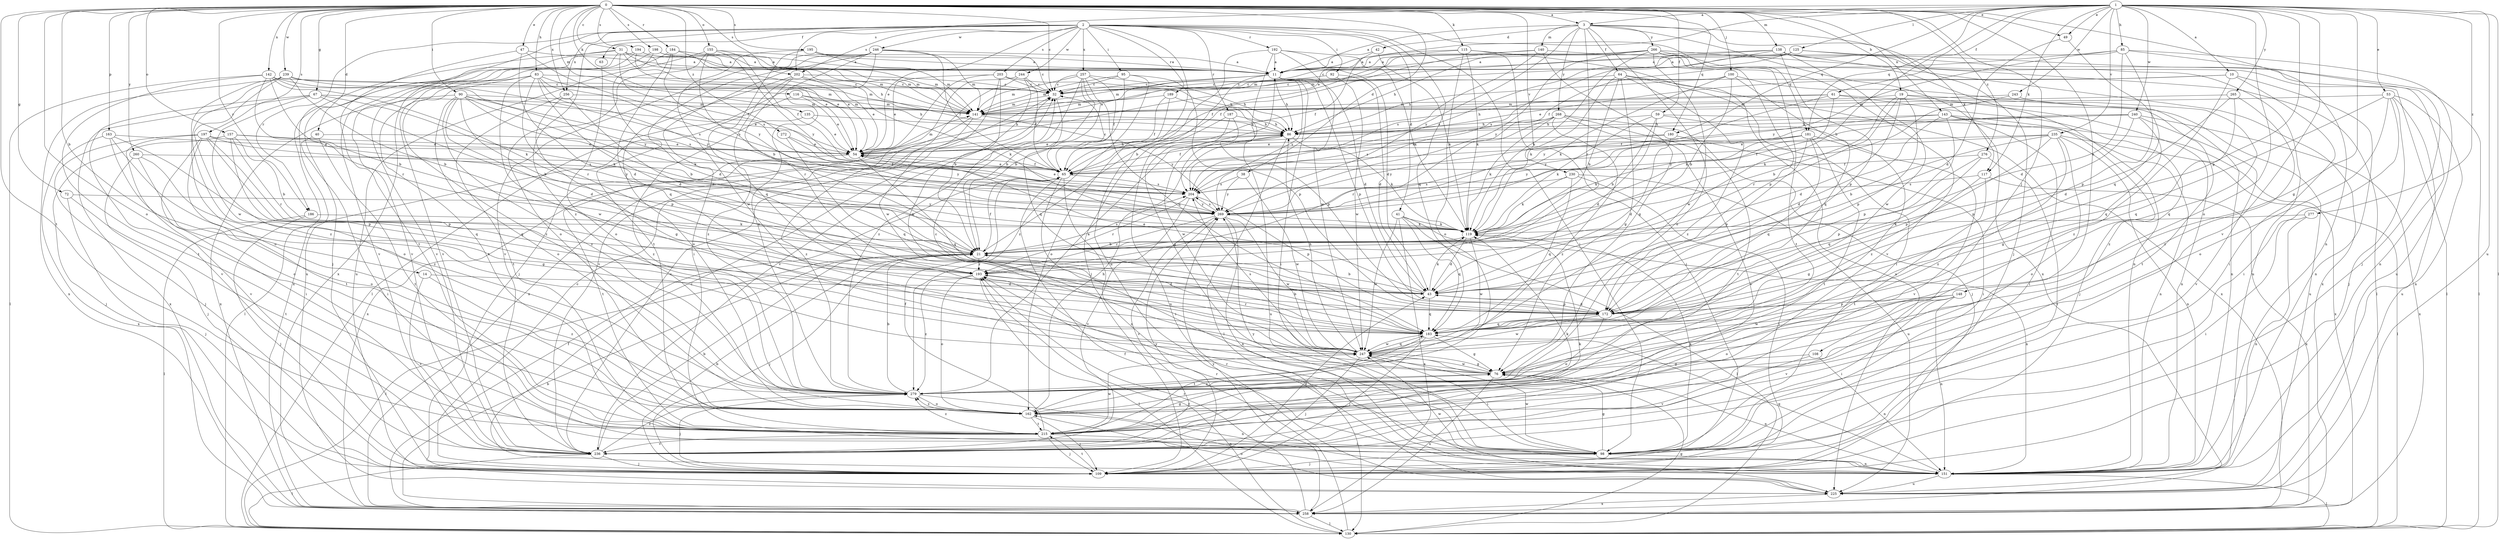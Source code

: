 strict digraph  {
0;
1;
2;
3;
10;
11;
14;
19;
21;
31;
32;
38;
40;
41;
42;
43;
47;
49;
53;
54;
59;
61;
63;
64;
65;
67;
72;
76;
83;
85;
86;
90;
92;
95;
98;
100;
108;
109;
115;
116;
117;
119;
125;
130;
135;
138;
140;
141;
142;
143;
148;
151;
155;
157;
162;
163;
172;
180;
181;
183;
184;
186;
187;
189;
192;
193;
194;
195;
197;
198;
202;
203;
204;
215;
225;
230;
235;
236;
239;
240;
243;
244;
246;
247;
256;
257;
258;
260;
265;
266;
268;
269;
272;
276;
277;
279;
0 -> 3  [label=a];
0 -> 14  [label=b];
0 -> 19  [label=b];
0 -> 31  [label=c];
0 -> 32  [label=c];
0 -> 38  [label=d];
0 -> 40  [label=d];
0 -> 47  [label=e];
0 -> 49  [label=e];
0 -> 59  [label=f];
0 -> 67  [label=g];
0 -> 72  [label=g];
0 -> 83  [label=h];
0 -> 90  [label=i];
0 -> 100  [label=j];
0 -> 108  [label=j];
0 -> 115  [label=k];
0 -> 116  [label=k];
0 -> 135  [label=m];
0 -> 138  [label=m];
0 -> 142  [label=n];
0 -> 143  [label=n];
0 -> 148  [label=n];
0 -> 151  [label=n];
0 -> 155  [label=o];
0 -> 157  [label=o];
0 -> 162  [label=o];
0 -> 163  [label=p];
0 -> 180  [label=q];
0 -> 184  [label=r];
0 -> 186  [label=r];
0 -> 194  [label=s];
0 -> 195  [label=s];
0 -> 197  [label=s];
0 -> 198  [label=s];
0 -> 202  [label=s];
0 -> 215  [label=t];
0 -> 230  [label=v];
0 -> 239  [label=w];
0 -> 256  [label=x];
0 -> 260  [label=y];
0 -> 272  [label=z];
0 -> 276  [label=z];
1 -> 3  [label=a];
1 -> 10  [label=a];
1 -> 21  [label=b];
1 -> 49  [label=e];
1 -> 53  [label=e];
1 -> 54  [label=e];
1 -> 61  [label=f];
1 -> 76  [label=g];
1 -> 85  [label=h];
1 -> 117  [label=k];
1 -> 125  [label=l];
1 -> 130  [label=l];
1 -> 162  [label=o];
1 -> 172  [label=p];
1 -> 180  [label=q];
1 -> 181  [label=q];
1 -> 202  [label=s];
1 -> 225  [label=u];
1 -> 235  [label=v];
1 -> 236  [label=v];
1 -> 240  [label=w];
1 -> 243  [label=w];
1 -> 265  [label=y];
1 -> 277  [label=z];
2 -> 41  [label=d];
2 -> 54  [label=e];
2 -> 63  [label=f];
2 -> 92  [label=i];
2 -> 95  [label=i];
2 -> 98  [label=i];
2 -> 181  [label=q];
2 -> 183  [label=q];
2 -> 186  [label=r];
2 -> 187  [label=r];
2 -> 189  [label=r];
2 -> 192  [label=r];
2 -> 202  [label=s];
2 -> 203  [label=s];
2 -> 225  [label=u];
2 -> 244  [label=w];
2 -> 246  [label=w];
2 -> 256  [label=x];
2 -> 257  [label=x];
2 -> 258  [label=x];
2 -> 279  [label=z];
3 -> 11  [label=a];
3 -> 42  [label=d];
3 -> 64  [label=f];
3 -> 109  [label=j];
3 -> 117  [label=k];
3 -> 140  [label=m];
3 -> 162  [label=o];
3 -> 193  [label=r];
3 -> 258  [label=x];
3 -> 266  [label=y];
3 -> 268  [label=y];
3 -> 269  [label=y];
10 -> 32  [label=c];
10 -> 54  [label=e];
10 -> 98  [label=i];
10 -> 151  [label=n];
10 -> 279  [label=z];
11 -> 32  [label=c];
11 -> 43  [label=d];
11 -> 86  [label=h];
11 -> 98  [label=i];
11 -> 109  [label=j];
11 -> 141  [label=m];
11 -> 172  [label=p];
11 -> 269  [label=y];
14 -> 43  [label=d];
14 -> 236  [label=v];
14 -> 279  [label=z];
19 -> 21  [label=b];
19 -> 43  [label=d];
19 -> 141  [label=m];
19 -> 151  [label=n];
19 -> 172  [label=p];
19 -> 193  [label=r];
19 -> 225  [label=u];
21 -> 65  [label=f];
21 -> 109  [label=j];
21 -> 130  [label=l];
21 -> 193  [label=r];
21 -> 204  [label=s];
31 -> 11  [label=a];
31 -> 54  [label=e];
31 -> 65  [label=f];
31 -> 86  [label=h];
31 -> 109  [label=j];
31 -> 141  [label=m];
31 -> 236  [label=v];
31 -> 258  [label=x];
32 -> 141  [label=m];
32 -> 183  [label=q];
38 -> 204  [label=s];
38 -> 247  [label=w];
38 -> 269  [label=y];
40 -> 54  [label=e];
40 -> 98  [label=i];
40 -> 215  [label=t];
41 -> 119  [label=k];
41 -> 130  [label=l];
41 -> 151  [label=n];
41 -> 183  [label=q];
41 -> 247  [label=w];
41 -> 258  [label=x];
42 -> 11  [label=a];
42 -> 65  [label=f];
42 -> 119  [label=k];
43 -> 21  [label=b];
43 -> 54  [label=e];
43 -> 119  [label=k];
43 -> 172  [label=p];
43 -> 183  [label=q];
47 -> 11  [label=a];
47 -> 43  [label=d];
47 -> 204  [label=s];
47 -> 215  [label=t];
49 -> 43  [label=d];
49 -> 183  [label=q];
53 -> 98  [label=i];
53 -> 109  [label=j];
53 -> 141  [label=m];
53 -> 151  [label=n];
53 -> 162  [label=o];
53 -> 183  [label=q];
53 -> 225  [label=u];
54 -> 65  [label=f];
54 -> 86  [label=h];
54 -> 141  [label=m];
54 -> 183  [label=q];
54 -> 215  [label=t];
59 -> 21  [label=b];
59 -> 43  [label=d];
59 -> 86  [label=h];
59 -> 119  [label=k];
59 -> 151  [label=n];
59 -> 279  [label=z];
61 -> 86  [label=h];
61 -> 119  [label=k];
61 -> 141  [label=m];
61 -> 215  [label=t];
61 -> 269  [label=y];
61 -> 279  [label=z];
63 -> 162  [label=o];
64 -> 21  [label=b];
64 -> 32  [label=c];
64 -> 76  [label=g];
64 -> 98  [label=i];
64 -> 119  [label=k];
64 -> 258  [label=x];
64 -> 279  [label=z];
65 -> 32  [label=c];
65 -> 54  [label=e];
65 -> 98  [label=i];
65 -> 151  [label=n];
65 -> 204  [label=s];
67 -> 21  [label=b];
67 -> 119  [label=k];
67 -> 141  [label=m];
67 -> 162  [label=o];
67 -> 236  [label=v];
67 -> 258  [label=x];
72 -> 109  [label=j];
72 -> 215  [label=t];
72 -> 269  [label=y];
76 -> 32  [label=c];
76 -> 151  [label=n];
76 -> 247  [label=w];
76 -> 258  [label=x];
76 -> 279  [label=z];
83 -> 32  [label=c];
83 -> 43  [label=d];
83 -> 141  [label=m];
83 -> 193  [label=r];
83 -> 204  [label=s];
83 -> 215  [label=t];
83 -> 247  [label=w];
83 -> 269  [label=y];
83 -> 279  [label=z];
85 -> 11  [label=a];
85 -> 43  [label=d];
85 -> 65  [label=f];
85 -> 109  [label=j];
85 -> 172  [label=p];
85 -> 225  [label=u];
85 -> 269  [label=y];
86 -> 54  [label=e];
86 -> 65  [label=f];
86 -> 119  [label=k];
86 -> 130  [label=l];
86 -> 225  [label=u];
90 -> 21  [label=b];
90 -> 43  [label=d];
90 -> 54  [label=e];
90 -> 119  [label=k];
90 -> 141  [label=m];
90 -> 162  [label=o];
90 -> 172  [label=p];
90 -> 204  [label=s];
90 -> 258  [label=x];
90 -> 279  [label=z];
92 -> 32  [label=c];
92 -> 43  [label=d];
92 -> 247  [label=w];
95 -> 21  [label=b];
95 -> 32  [label=c];
95 -> 141  [label=m];
95 -> 172  [label=p];
95 -> 279  [label=z];
98 -> 76  [label=g];
98 -> 109  [label=j];
98 -> 119  [label=k];
98 -> 151  [label=n];
98 -> 193  [label=r];
98 -> 247  [label=w];
98 -> 269  [label=y];
100 -> 21  [label=b];
100 -> 32  [label=c];
100 -> 86  [label=h];
100 -> 119  [label=k];
100 -> 151  [label=n];
100 -> 183  [label=q];
108 -> 76  [label=g];
108 -> 151  [label=n];
108 -> 236  [label=v];
109 -> 21  [label=b];
109 -> 32  [label=c];
109 -> 43  [label=d];
109 -> 215  [label=t];
109 -> 269  [label=y];
115 -> 11  [label=a];
115 -> 65  [label=f];
115 -> 109  [label=j];
115 -> 119  [label=k];
115 -> 162  [label=o];
115 -> 225  [label=u];
116 -> 54  [label=e];
116 -> 86  [label=h];
116 -> 130  [label=l];
116 -> 141  [label=m];
117 -> 76  [label=g];
117 -> 204  [label=s];
117 -> 215  [label=t];
117 -> 258  [label=x];
119 -> 21  [label=b];
119 -> 43  [label=d];
119 -> 247  [label=w];
125 -> 11  [label=a];
125 -> 32  [label=c];
125 -> 130  [label=l];
125 -> 141  [label=m];
125 -> 151  [label=n];
125 -> 204  [label=s];
130 -> 65  [label=f];
130 -> 76  [label=g];
130 -> 193  [label=r];
135 -> 54  [label=e];
135 -> 86  [label=h];
135 -> 279  [label=z];
138 -> 11  [label=a];
138 -> 130  [label=l];
138 -> 141  [label=m];
138 -> 172  [label=p];
138 -> 204  [label=s];
138 -> 225  [label=u];
138 -> 247  [label=w];
138 -> 258  [label=x];
140 -> 11  [label=a];
140 -> 65  [label=f];
140 -> 76  [label=g];
140 -> 204  [label=s];
140 -> 236  [label=v];
141 -> 86  [label=h];
141 -> 258  [label=x];
141 -> 269  [label=y];
141 -> 279  [label=z];
142 -> 21  [label=b];
142 -> 32  [label=c];
142 -> 119  [label=k];
142 -> 130  [label=l];
142 -> 141  [label=m];
142 -> 193  [label=r];
142 -> 215  [label=t];
142 -> 269  [label=y];
143 -> 43  [label=d];
143 -> 86  [label=h];
143 -> 98  [label=i];
143 -> 109  [label=j];
143 -> 172  [label=p];
143 -> 258  [label=x];
143 -> 269  [label=y];
148 -> 98  [label=i];
148 -> 151  [label=n];
148 -> 162  [label=o];
148 -> 172  [label=p];
148 -> 236  [label=v];
148 -> 247  [label=w];
151 -> 32  [label=c];
151 -> 130  [label=l];
151 -> 183  [label=q];
151 -> 193  [label=r];
151 -> 225  [label=u];
151 -> 247  [label=w];
155 -> 11  [label=a];
155 -> 21  [label=b];
155 -> 65  [label=f];
155 -> 162  [label=o];
155 -> 225  [label=u];
155 -> 269  [label=y];
157 -> 21  [label=b];
157 -> 54  [label=e];
157 -> 109  [label=j];
157 -> 183  [label=q];
157 -> 193  [label=r];
157 -> 269  [label=y];
162 -> 86  [label=h];
162 -> 109  [label=j];
162 -> 151  [label=n];
162 -> 215  [label=t];
162 -> 279  [label=z];
163 -> 54  [label=e];
163 -> 162  [label=o];
163 -> 172  [label=p];
163 -> 258  [label=x];
163 -> 279  [label=z];
172 -> 43  [label=d];
172 -> 162  [label=o];
172 -> 183  [label=q];
172 -> 247  [label=w];
180 -> 43  [label=d];
180 -> 54  [label=e];
180 -> 98  [label=i];
180 -> 269  [label=y];
181 -> 54  [label=e];
181 -> 119  [label=k];
181 -> 172  [label=p];
181 -> 183  [label=q];
181 -> 215  [label=t];
181 -> 236  [label=v];
181 -> 269  [label=y];
183 -> 21  [label=b];
183 -> 76  [label=g];
183 -> 109  [label=j];
183 -> 193  [label=r];
183 -> 215  [label=t];
183 -> 247  [label=w];
184 -> 11  [label=a];
184 -> 54  [label=e];
184 -> 141  [label=m];
184 -> 183  [label=q];
184 -> 236  [label=v];
184 -> 269  [label=y];
186 -> 109  [label=j];
186 -> 119  [label=k];
186 -> 130  [label=l];
187 -> 76  [label=g];
187 -> 86  [label=h];
187 -> 225  [label=u];
187 -> 247  [label=w];
189 -> 65  [label=f];
189 -> 141  [label=m];
189 -> 162  [label=o];
189 -> 172  [label=p];
192 -> 11  [label=a];
192 -> 21  [label=b];
192 -> 43  [label=d];
192 -> 119  [label=k];
192 -> 204  [label=s];
192 -> 247  [label=w];
193 -> 43  [label=d];
193 -> 130  [label=l];
193 -> 162  [label=o];
193 -> 279  [label=z];
194 -> 11  [label=a];
194 -> 54  [label=e];
194 -> 141  [label=m];
194 -> 225  [label=u];
194 -> 236  [label=v];
195 -> 11  [label=a];
195 -> 32  [label=c];
195 -> 141  [label=m];
195 -> 183  [label=q];
195 -> 247  [label=w];
197 -> 54  [label=e];
197 -> 98  [label=i];
197 -> 109  [label=j];
197 -> 172  [label=p];
197 -> 183  [label=q];
197 -> 204  [label=s];
197 -> 215  [label=t];
197 -> 236  [label=v];
198 -> 11  [label=a];
198 -> 43  [label=d];
198 -> 141  [label=m];
198 -> 236  [label=v];
202 -> 32  [label=c];
202 -> 54  [label=e];
202 -> 119  [label=k];
202 -> 162  [label=o];
202 -> 193  [label=r];
202 -> 279  [label=z];
203 -> 21  [label=b];
203 -> 32  [label=c];
203 -> 54  [label=e];
203 -> 86  [label=h];
203 -> 109  [label=j];
203 -> 247  [label=w];
204 -> 54  [label=e];
204 -> 172  [label=p];
204 -> 193  [label=r];
204 -> 236  [label=v];
204 -> 269  [label=y];
215 -> 65  [label=f];
215 -> 76  [label=g];
215 -> 98  [label=i];
215 -> 109  [label=j];
215 -> 119  [label=k];
215 -> 236  [label=v];
215 -> 247  [label=w];
215 -> 279  [label=z];
225 -> 162  [label=o];
225 -> 258  [label=x];
230 -> 109  [label=j];
230 -> 119  [label=k];
230 -> 183  [label=q];
230 -> 204  [label=s];
230 -> 225  [label=u];
235 -> 21  [label=b];
235 -> 54  [label=e];
235 -> 65  [label=f];
235 -> 130  [label=l];
235 -> 151  [label=n];
235 -> 162  [label=o];
235 -> 172  [label=p];
235 -> 279  [label=z];
236 -> 21  [label=b];
236 -> 32  [label=c];
236 -> 109  [label=j];
236 -> 119  [label=k];
236 -> 130  [label=l];
236 -> 279  [label=z];
239 -> 21  [label=b];
239 -> 32  [label=c];
239 -> 162  [label=o];
239 -> 204  [label=s];
239 -> 247  [label=w];
239 -> 258  [label=x];
239 -> 279  [label=z];
240 -> 65  [label=f];
240 -> 76  [label=g];
240 -> 86  [label=h];
240 -> 172  [label=p];
240 -> 236  [label=v];
240 -> 258  [label=x];
240 -> 269  [label=y];
243 -> 119  [label=k];
243 -> 141  [label=m];
243 -> 183  [label=q];
244 -> 32  [label=c];
244 -> 65  [label=f];
244 -> 236  [label=v];
244 -> 247  [label=w];
244 -> 258  [label=x];
246 -> 11  [label=a];
246 -> 65  [label=f];
246 -> 98  [label=i];
246 -> 130  [label=l];
246 -> 141  [label=m];
246 -> 215  [label=t];
246 -> 236  [label=v];
246 -> 279  [label=z];
247 -> 76  [label=g];
247 -> 86  [label=h];
247 -> 98  [label=i];
247 -> 109  [label=j];
247 -> 183  [label=q];
247 -> 204  [label=s];
256 -> 76  [label=g];
256 -> 141  [label=m];
256 -> 193  [label=r];
256 -> 215  [label=t];
257 -> 21  [label=b];
257 -> 32  [label=c];
257 -> 65  [label=f];
257 -> 86  [label=h];
257 -> 141  [label=m];
257 -> 183  [label=q];
257 -> 236  [label=v];
257 -> 279  [label=z];
258 -> 21  [label=b];
258 -> 65  [label=f];
258 -> 130  [label=l];
258 -> 193  [label=r];
258 -> 269  [label=y];
260 -> 65  [label=f];
260 -> 76  [label=g];
260 -> 109  [label=j];
260 -> 162  [label=o];
265 -> 43  [label=d];
265 -> 141  [label=m];
265 -> 183  [label=q];
265 -> 279  [label=z];
266 -> 11  [label=a];
266 -> 54  [label=e];
266 -> 86  [label=h];
266 -> 119  [label=k];
266 -> 130  [label=l];
266 -> 151  [label=n];
266 -> 172  [label=p];
266 -> 215  [label=t];
266 -> 247  [label=w];
266 -> 269  [label=y];
268 -> 86  [label=h];
268 -> 109  [label=j];
268 -> 119  [label=k];
268 -> 193  [label=r];
268 -> 204  [label=s];
268 -> 215  [label=t];
268 -> 236  [label=v];
268 -> 279  [label=z];
269 -> 119  [label=k];
269 -> 151  [label=n];
269 -> 193  [label=r];
269 -> 204  [label=s];
269 -> 236  [label=v];
269 -> 247  [label=w];
272 -> 54  [label=e];
272 -> 183  [label=q];
272 -> 269  [label=y];
276 -> 65  [label=f];
276 -> 98  [label=i];
276 -> 172  [label=p];
276 -> 183  [label=q];
277 -> 98  [label=i];
277 -> 119  [label=k];
277 -> 151  [label=n];
279 -> 11  [label=a];
279 -> 21  [label=b];
279 -> 109  [label=j];
279 -> 151  [label=n];
279 -> 162  [label=o];
}
